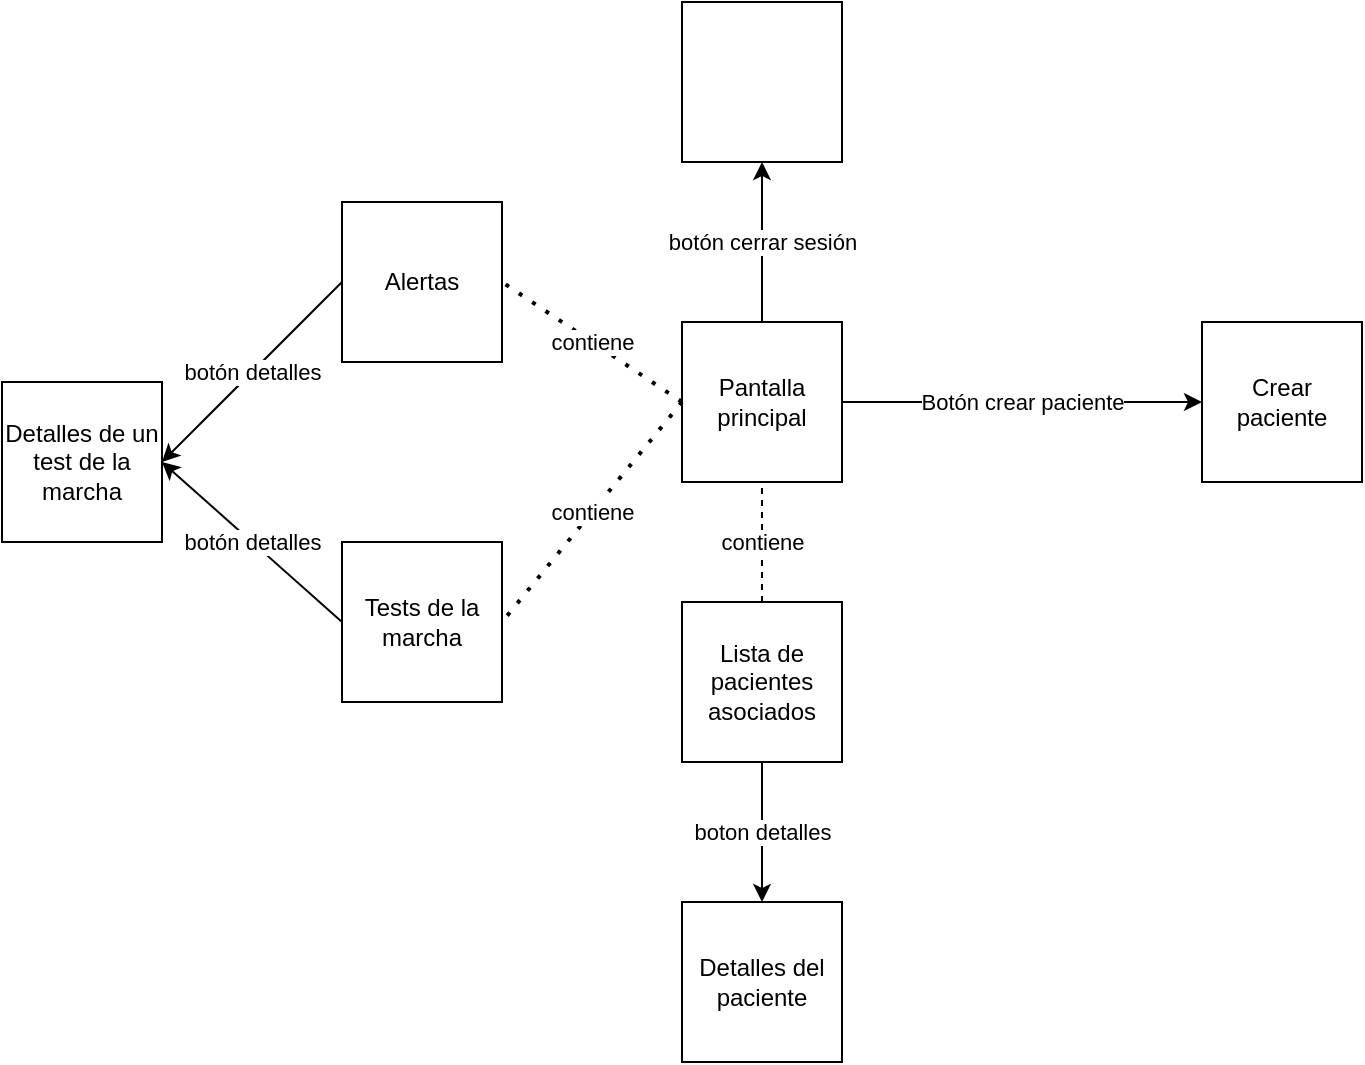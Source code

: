<mxfile version="16.5.0" type="github">
  <diagram id="C5RBs43oDa-KdzZeNtuy" name="Page-1">
    <mxGraphModel dx="770" dy="1670" grid="1" gridSize="10" guides="1" tooltips="1" connect="1" arrows="1" fold="1" page="1" pageScale="1" pageWidth="827" pageHeight="1169" math="0" shadow="0">
      <root>
        <mxCell id="WIyWlLk6GJQsqaUBKTNV-0" />
        <mxCell id="WIyWlLk6GJQsqaUBKTNV-1" parent="WIyWlLk6GJQsqaUBKTNV-0" />
        <mxCell id="tOi5ClpqEJdIg5bXff7a-0" value="Pantalla principal" style="whiteSpace=wrap;html=1;aspect=fixed;" parent="WIyWlLk6GJQsqaUBKTNV-1" vertex="1">
          <mxGeometry x="360" y="90" width="80" height="80" as="geometry" />
        </mxCell>
        <mxCell id="tOi5ClpqEJdIg5bXff7a-2" value="Crear paciente" style="whiteSpace=wrap;html=1;aspect=fixed;" parent="WIyWlLk6GJQsqaUBKTNV-1" vertex="1">
          <mxGeometry x="620" y="90" width="80" height="80" as="geometry" />
        </mxCell>
        <mxCell id="tOi5ClpqEJdIg5bXff7a-4" value="Botón crear paciente" style="endArrow=classic;rounded=0;entryX=0;entryY=0.5;entryDx=0;entryDy=0;html=1;exitX=1;exitY=0.5;exitDx=0;exitDy=0;" parent="WIyWlLk6GJQsqaUBKTNV-1" source="tOi5ClpqEJdIg5bXff7a-0" target="tOi5ClpqEJdIg5bXff7a-2" edge="1">
          <mxGeometry width="50" height="50" relative="1" as="geometry">
            <mxPoint x="480" y="100" as="sourcePoint" />
            <mxPoint x="490" y="80" as="targetPoint" />
          </mxGeometry>
        </mxCell>
        <mxCell id="tOi5ClpqEJdIg5bXff7a-5" value="contiene" style="endArrow=none;dashed=1;html=1;rounded=0;entryX=0.5;entryY=1;entryDx=0;entryDy=0;exitX=0.5;exitY=0;exitDx=0;exitDy=0;" parent="WIyWlLk6GJQsqaUBKTNV-1" source="tOi5ClpqEJdIg5bXff7a-6" target="tOi5ClpqEJdIg5bXff7a-0" edge="1">
          <mxGeometry width="50" height="50" relative="1" as="geometry">
            <mxPoint x="120" y="260" as="sourcePoint" />
            <mxPoint x="170" y="210" as="targetPoint" />
          </mxGeometry>
        </mxCell>
        <mxCell id="tOi5ClpqEJdIg5bXff7a-6" value="Lista de pacientes asociados" style="whiteSpace=wrap;html=1;aspect=fixed;" parent="WIyWlLk6GJQsqaUBKTNV-1" vertex="1">
          <mxGeometry x="360" y="230" width="80" height="80" as="geometry" />
        </mxCell>
        <mxCell id="tOi5ClpqEJdIg5bXff7a-7" value="boton detalles" style="endArrow=classic;html=1;rounded=0;exitX=0.5;exitY=1;exitDx=0;exitDy=0;entryX=0.5;entryY=0;entryDx=0;entryDy=0;" parent="WIyWlLk6GJQsqaUBKTNV-1" source="tOi5ClpqEJdIg5bXff7a-6" target="tOi5ClpqEJdIg5bXff7a-10" edge="1">
          <mxGeometry width="50" height="50" relative="1" as="geometry">
            <mxPoint x="320" y="280" as="sourcePoint" />
            <mxPoint x="300" y="340" as="targetPoint" />
          </mxGeometry>
        </mxCell>
        <mxCell id="tOi5ClpqEJdIg5bXff7a-10" value="Detalles del paciente" style="whiteSpace=wrap;html=1;aspect=fixed;" parent="WIyWlLk6GJQsqaUBKTNV-1" vertex="1">
          <mxGeometry x="360" y="380" width="80" height="80" as="geometry" />
        </mxCell>
        <mxCell id="tOi5ClpqEJdIg5bXff7a-12" value="Tests de la marcha" style="whiteSpace=wrap;html=1;aspect=fixed;" parent="WIyWlLk6GJQsqaUBKTNV-1" vertex="1">
          <mxGeometry x="190" y="200" width="80" height="80" as="geometry" />
        </mxCell>
        <mxCell id="tOi5ClpqEJdIg5bXff7a-13" value="Alertas" style="whiteSpace=wrap;html=1;aspect=fixed;" parent="WIyWlLk6GJQsqaUBKTNV-1" vertex="1">
          <mxGeometry x="190" y="30" width="80" height="80" as="geometry" />
        </mxCell>
        <mxCell id="tOi5ClpqEJdIg5bXff7a-14" value="contiene" style="endArrow=none;dashed=1;html=1;dashPattern=1 3;strokeWidth=2;rounded=0;exitX=0;exitY=0.5;exitDx=0;exitDy=0;entryX=1;entryY=0.5;entryDx=0;entryDy=0;" parent="WIyWlLk6GJQsqaUBKTNV-1" source="tOi5ClpqEJdIg5bXff7a-0" target="tOi5ClpqEJdIg5bXff7a-13" edge="1">
          <mxGeometry width="50" height="50" relative="1" as="geometry">
            <mxPoint x="410" y="100" as="sourcePoint" />
            <mxPoint x="460" y="50" as="targetPoint" />
          </mxGeometry>
        </mxCell>
        <mxCell id="tOi5ClpqEJdIg5bXff7a-15" value="contiene" style="endArrow=none;dashed=1;html=1;dashPattern=1 3;strokeWidth=2;rounded=0;exitX=0;exitY=0.5;exitDx=0;exitDy=0;entryX=1;entryY=0.5;entryDx=0;entryDy=0;" parent="WIyWlLk6GJQsqaUBKTNV-1" source="tOi5ClpqEJdIg5bXff7a-0" target="tOi5ClpqEJdIg5bXff7a-12" edge="1">
          <mxGeometry width="50" height="50" relative="1" as="geometry">
            <mxPoint x="410" y="100" as="sourcePoint" />
            <mxPoint x="460" y="50" as="targetPoint" />
          </mxGeometry>
        </mxCell>
        <mxCell id="tOi5ClpqEJdIg5bXff7a-16" value="Detalles de un test de la marcha" style="whiteSpace=wrap;html=1;aspect=fixed;" parent="WIyWlLk6GJQsqaUBKTNV-1" vertex="1">
          <mxGeometry x="20" y="120" width="80" height="80" as="geometry" />
        </mxCell>
        <mxCell id="tOi5ClpqEJdIg5bXff7a-17" value="botón detalles" style="endArrow=classic;html=1;rounded=0;exitX=0;exitY=0.5;exitDx=0;exitDy=0;entryX=1;entryY=0.5;entryDx=0;entryDy=0;" parent="WIyWlLk6GJQsqaUBKTNV-1" source="tOi5ClpqEJdIg5bXff7a-13" target="tOi5ClpqEJdIg5bXff7a-16" edge="1">
          <mxGeometry width="50" height="50" relative="1" as="geometry">
            <mxPoint x="170" y="80" as="sourcePoint" />
            <mxPoint x="220" y="30" as="targetPoint" />
          </mxGeometry>
        </mxCell>
        <mxCell id="tOi5ClpqEJdIg5bXff7a-18" value="botón detalles" style="endArrow=classic;html=1;rounded=0;exitX=0;exitY=0.5;exitDx=0;exitDy=0;entryX=1;entryY=0.5;entryDx=0;entryDy=0;" parent="WIyWlLk6GJQsqaUBKTNV-1" source="tOi5ClpqEJdIg5bXff7a-12" target="tOi5ClpqEJdIg5bXff7a-16" edge="1">
          <mxGeometry width="50" height="50" relative="1" as="geometry">
            <mxPoint x="170" y="80" as="sourcePoint" />
            <mxPoint x="220" y="30" as="targetPoint" />
          </mxGeometry>
        </mxCell>
        <mxCell id="tOi5ClpqEJdIg5bXff7a-21" value="" style="whiteSpace=wrap;html=1;aspect=fixed;" parent="WIyWlLk6GJQsqaUBKTNV-1" vertex="1">
          <mxGeometry x="360" y="-70" width="80" height="80" as="geometry" />
        </mxCell>
        <mxCell id="tOi5ClpqEJdIg5bXff7a-22" value="botón cerrar sesión" style="endArrow=classic;html=1;rounded=0;exitX=0.5;exitY=0;exitDx=0;exitDy=0;entryX=0.5;entryY=1;entryDx=0;entryDy=0;" parent="WIyWlLk6GJQsqaUBKTNV-1" source="tOi5ClpqEJdIg5bXff7a-0" target="tOi5ClpqEJdIg5bXff7a-21" edge="1">
          <mxGeometry width="50" height="50" relative="1" as="geometry">
            <mxPoint x="460" y="50" as="sourcePoint" />
            <mxPoint x="510" as="targetPoint" />
          </mxGeometry>
        </mxCell>
      </root>
    </mxGraphModel>
  </diagram>
</mxfile>

